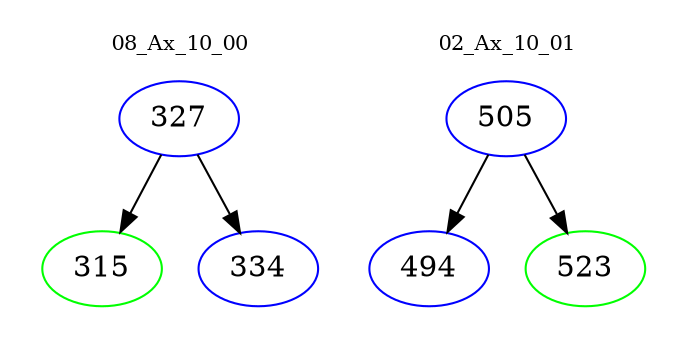 digraph{
subgraph cluster_0 {
color = white
label = "08_Ax_10_00";
fontsize=10;
T0_327 [label="327", color="blue"]
T0_327 -> T0_315 [color="black"]
T0_315 [label="315", color="green"]
T0_327 -> T0_334 [color="black"]
T0_334 [label="334", color="blue"]
}
subgraph cluster_1 {
color = white
label = "02_Ax_10_01";
fontsize=10;
T1_505 [label="505", color="blue"]
T1_505 -> T1_494 [color="black"]
T1_494 [label="494", color="blue"]
T1_505 -> T1_523 [color="black"]
T1_523 [label="523", color="green"]
}
}
